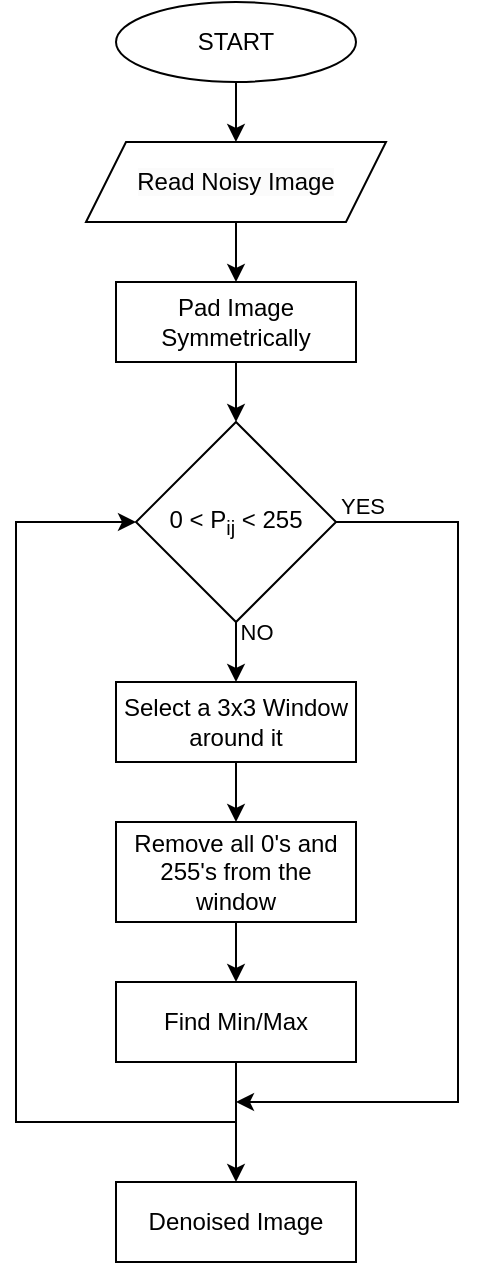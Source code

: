 <mxfile version="21.2.9" type="device">
  <diagram name="Page-1" id="MwqrUawQlK9aLj1ZZwEd">
    <mxGraphModel dx="1100" dy="544" grid="1" gridSize="10" guides="1" tooltips="1" connect="1" arrows="1" fold="1" page="1" pageScale="1" pageWidth="850" pageHeight="1100" math="0" shadow="0">
      <root>
        <mxCell id="0" />
        <mxCell id="1" parent="0" />
        <mxCell id="SyU28OHnpPYCDhHQXtX0-5" value="" style="edgeStyle=orthogonalEdgeStyle;rounded=0;orthogonalLoop=1;jettySize=auto;html=1;" edge="1" parent="1" source="SyU28OHnpPYCDhHQXtX0-6">
          <mxGeometry relative="1" as="geometry">
            <mxPoint x="169.966" y="90" as="targetPoint" />
          </mxGeometry>
        </mxCell>
        <mxCell id="SyU28OHnpPYCDhHQXtX0-6" value="START" style="ellipse;whiteSpace=wrap;html=1;" vertex="1" parent="1">
          <mxGeometry x="110" y="20" width="120" height="40" as="geometry" />
        </mxCell>
        <mxCell id="SyU28OHnpPYCDhHQXtX0-7" value="" style="edgeStyle=orthogonalEdgeStyle;rounded=0;orthogonalLoop=1;jettySize=auto;html=1;" edge="1" parent="1" source="SyU28OHnpPYCDhHQXtX0-8" target="SyU28OHnpPYCDhHQXtX0-10">
          <mxGeometry relative="1" as="geometry" />
        </mxCell>
        <mxCell id="SyU28OHnpPYCDhHQXtX0-8" value="&lt;span style=&quot;color: rgb(0, 0, 0); font-family: Helvetica; font-size: 12px; font-style: normal; font-variant-ligatures: normal; font-variant-caps: normal; font-weight: 400; letter-spacing: normal; orphans: 2; text-align: center; text-indent: 0px; text-transform: none; widows: 2; word-spacing: 0px; -webkit-text-stroke-width: 0px; background-color: rgb(251, 251, 251); text-decoration-thickness: initial; text-decoration-style: initial; text-decoration-color: initial; float: none; display: inline !important;&quot;&gt;Read Noisy Image&lt;/span&gt;" style="shape=parallelogram;perimeter=parallelogramPerimeter;whiteSpace=wrap;html=1;fixedSize=1;" vertex="1" parent="1">
          <mxGeometry x="95" y="90" width="150" height="40" as="geometry" />
        </mxCell>
        <mxCell id="SyU28OHnpPYCDhHQXtX0-9" style="edgeStyle=orthogonalEdgeStyle;rounded=0;orthogonalLoop=1;jettySize=auto;html=1;entryX=0.5;entryY=0;entryDx=0;entryDy=0;" edge="1" parent="1" source="SyU28OHnpPYCDhHQXtX0-10" target="SyU28OHnpPYCDhHQXtX0-15">
          <mxGeometry relative="1" as="geometry">
            <mxPoint x="170" y="240" as="targetPoint" />
          </mxGeometry>
        </mxCell>
        <mxCell id="SyU28OHnpPYCDhHQXtX0-10" value="Pad Image Symmetrically" style="whiteSpace=wrap;html=1;" vertex="1" parent="1">
          <mxGeometry x="110" y="160" width="120" height="40" as="geometry" />
        </mxCell>
        <mxCell id="SyU28OHnpPYCDhHQXtX0-11" style="edgeStyle=orthogonalEdgeStyle;rounded=0;orthogonalLoop=1;jettySize=auto;html=1;entryX=0.5;entryY=0;entryDx=0;entryDy=0;" edge="1" parent="1" source="SyU28OHnpPYCDhHQXtX0-15" target="SyU28OHnpPYCDhHQXtX0-17">
          <mxGeometry relative="1" as="geometry" />
        </mxCell>
        <mxCell id="SyU28OHnpPYCDhHQXtX0-12" value="NO" style="edgeLabel;html=1;align=center;verticalAlign=middle;resizable=0;points=[];" vertex="1" connectable="0" parent="SyU28OHnpPYCDhHQXtX0-11">
          <mxGeometry x="-0.813" y="-1" relative="1" as="geometry">
            <mxPoint x="11" as="offset" />
          </mxGeometry>
        </mxCell>
        <mxCell id="SyU28OHnpPYCDhHQXtX0-13" style="edgeStyle=orthogonalEdgeStyle;rounded=0;orthogonalLoop=1;jettySize=auto;html=1;" edge="1" parent="1" source="SyU28OHnpPYCDhHQXtX0-15">
          <mxGeometry relative="1" as="geometry">
            <mxPoint x="170" y="570" as="targetPoint" />
            <Array as="points">
              <mxPoint x="281" y="280" />
              <mxPoint x="281" y="570" />
              <mxPoint x="170" y="570" />
            </Array>
          </mxGeometry>
        </mxCell>
        <mxCell id="SyU28OHnpPYCDhHQXtX0-14" value="YES" style="edgeLabel;html=1;align=center;verticalAlign=middle;resizable=0;points=[];" vertex="1" connectable="0" parent="SyU28OHnpPYCDhHQXtX0-13">
          <mxGeometry x="-0.925" relative="1" as="geometry">
            <mxPoint x="-5" y="-8" as="offset" />
          </mxGeometry>
        </mxCell>
        <mxCell id="SyU28OHnpPYCDhHQXtX0-15" value="0 &amp;lt; P&lt;sub&gt;ij&lt;/sub&gt; &amp;lt; 255" style="rhombus;whiteSpace=wrap;html=1;rounded=0;" vertex="1" parent="1">
          <mxGeometry x="120.0" y="230" width="100" height="100" as="geometry" />
        </mxCell>
        <mxCell id="SyU28OHnpPYCDhHQXtX0-23" style="edgeStyle=orthogonalEdgeStyle;rounded=0;orthogonalLoop=1;jettySize=auto;html=1;" edge="1" parent="1" source="SyU28OHnpPYCDhHQXtX0-17" target="SyU28OHnpPYCDhHQXtX0-24">
          <mxGeometry relative="1" as="geometry">
            <mxPoint x="170" y="430.0" as="targetPoint" />
          </mxGeometry>
        </mxCell>
        <mxCell id="SyU28OHnpPYCDhHQXtX0-17" value="Select a 3x3 Window around it" style="whiteSpace=wrap;html=1;rounded=0;" vertex="1" parent="1">
          <mxGeometry x="110" y="360" width="120" height="40" as="geometry" />
        </mxCell>
        <mxCell id="SyU28OHnpPYCDhHQXtX0-18" style="edgeStyle=orthogonalEdgeStyle;rounded=0;orthogonalLoop=1;jettySize=auto;html=1;entryX=0.5;entryY=0;entryDx=0;entryDy=0;" edge="1" parent="1" source="SyU28OHnpPYCDhHQXtX0-19" target="SyU28OHnpPYCDhHQXtX0-20">
          <mxGeometry relative="1" as="geometry">
            <Array as="points">
              <mxPoint x="170" y="510" />
              <mxPoint x="170" y="510" />
            </Array>
          </mxGeometry>
        </mxCell>
        <mxCell id="SyU28OHnpPYCDhHQXtX0-19" value="Find Min/Max" style="whiteSpace=wrap;html=1;rounded=0;" vertex="1" parent="1">
          <mxGeometry x="110" y="510" width="120" height="40" as="geometry" />
        </mxCell>
        <mxCell id="SyU28OHnpPYCDhHQXtX0-20" value="Denoised Image" style="rounded=0;whiteSpace=wrap;html=1;" vertex="1" parent="1">
          <mxGeometry x="110" y="610" width="120" height="40" as="geometry" />
        </mxCell>
        <mxCell id="SyU28OHnpPYCDhHQXtX0-21" value="" style="endArrow=classic;html=1;rounded=0;entryX=0;entryY=0.5;entryDx=0;entryDy=0;" edge="1" parent="1" target="SyU28OHnpPYCDhHQXtX0-15">
          <mxGeometry width="50" height="50" relative="1" as="geometry">
            <mxPoint x="170" y="580" as="sourcePoint" />
            <mxPoint x="380" y="420" as="targetPoint" />
            <Array as="points">
              <mxPoint x="60" y="580" />
              <mxPoint x="60" y="280" />
            </Array>
          </mxGeometry>
        </mxCell>
        <mxCell id="SyU28OHnpPYCDhHQXtX0-25" value="" style="edgeStyle=orthogonalEdgeStyle;rounded=0;orthogonalLoop=1;jettySize=auto;html=1;" edge="1" parent="1" source="SyU28OHnpPYCDhHQXtX0-24" target="SyU28OHnpPYCDhHQXtX0-19">
          <mxGeometry relative="1" as="geometry" />
        </mxCell>
        <mxCell id="SyU28OHnpPYCDhHQXtX0-24" value="Remove all 0&#39;s and 255&#39;s from the window" style="rounded=0;whiteSpace=wrap;html=1;" vertex="1" parent="1">
          <mxGeometry x="110" y="430" width="120" height="50" as="geometry" />
        </mxCell>
      </root>
    </mxGraphModel>
  </diagram>
</mxfile>
